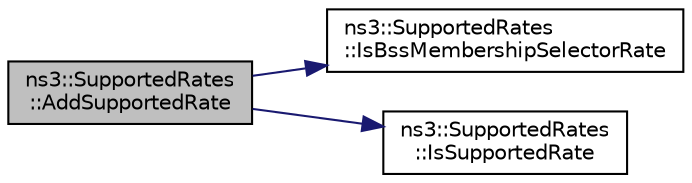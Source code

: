 digraph "ns3::SupportedRates::AddSupportedRate"
{
  edge [fontname="Helvetica",fontsize="10",labelfontname="Helvetica",labelfontsize="10"];
  node [fontname="Helvetica",fontsize="10",shape=record];
  rankdir="LR";
  Node1 [label="ns3::SupportedRates\l::AddSupportedRate",height=0.2,width=0.4,color="black", fillcolor="grey75", style="filled", fontcolor="black"];
  Node1 -> Node2 [color="midnightblue",fontsize="10",style="solid"];
  Node2 [label="ns3::SupportedRates\l::IsBssMembershipSelectorRate",height=0.2,width=0.4,color="black", fillcolor="white", style="filled",URL="$de/de8/classns3_1_1SupportedRates.html#a60fabea64f3e9789f33743525c0bac6d"];
  Node1 -> Node3 [color="midnightblue",fontsize="10",style="solid"];
  Node3 [label="ns3::SupportedRates\l::IsSupportedRate",height=0.2,width=0.4,color="black", fillcolor="white", style="filled",URL="$de/de8/classns3_1_1SupportedRates.html#a149fb7d252989f98c901af5c966f9695"];
}
